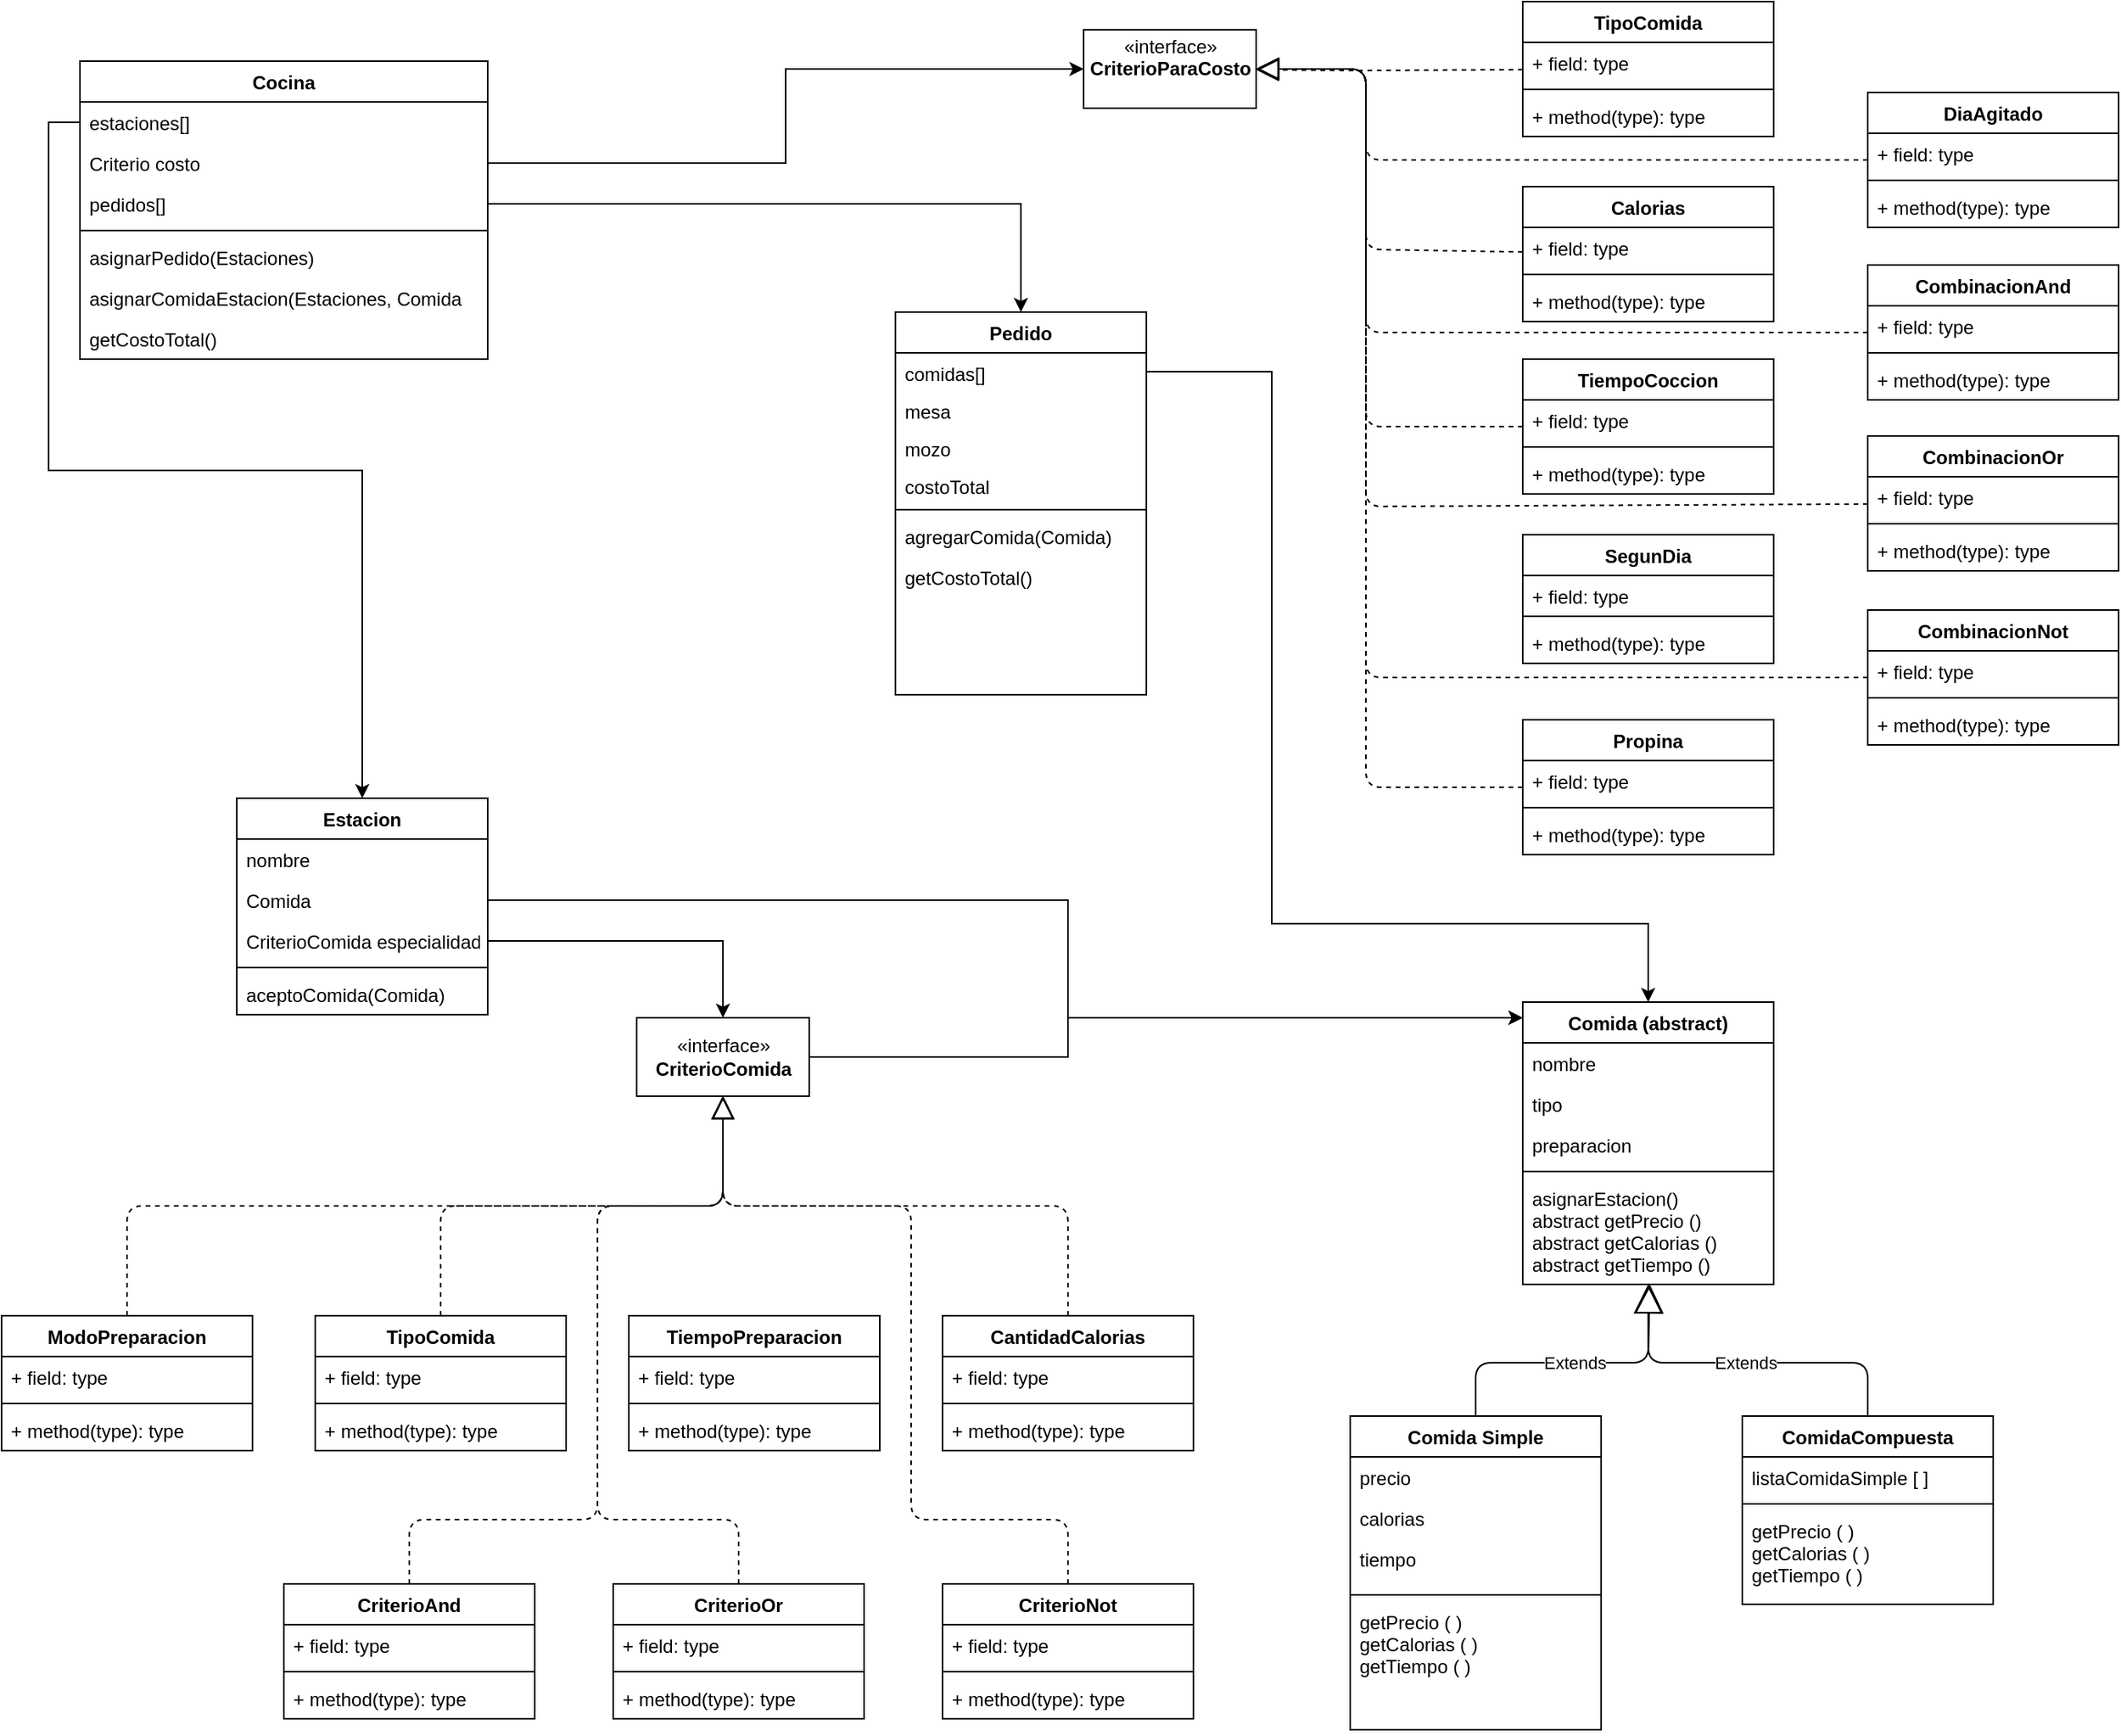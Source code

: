 <mxfile version="14.7.0" type="device"><diagram id="C5RBs43oDa-KdzZeNtuy" name="Page-1"><mxGraphModel dx="1038" dy="1793" grid="1" gridSize="10" guides="1" tooltips="1" connect="1" arrows="1" fold="1" page="1" pageScale="1" pageWidth="827" pageHeight="1169" math="0" shadow="0"><root><mxCell id="WIyWlLk6GJQsqaUBKTNV-0"/><mxCell id="WIyWlLk6GJQsqaUBKTNV-1" parent="WIyWlLk6GJQsqaUBKTNV-0"/><mxCell id="zkfFHV4jXpPFQw0GAbJ--0" value="Pedido" style="swimlane;fontStyle=1;align=center;verticalAlign=top;childLayout=stackLayout;horizontal=1;startSize=26;horizontalStack=0;resizeParent=1;resizeLast=0;collapsible=1;marginBottom=0;rounded=0;shadow=0;strokeWidth=1;" parent="WIyWlLk6GJQsqaUBKTNV-1" vertex="1"><mxGeometry x="570" y="-970" width="160" height="244" as="geometry"><mxRectangle x="230" y="140" width="160" height="26" as="alternateBounds"/></mxGeometry></mxCell><mxCell id="zkfFHV4jXpPFQw0GAbJ--2" value="comidas[]" style="text;align=left;verticalAlign=top;spacingLeft=4;spacingRight=4;overflow=hidden;rotatable=0;points=[[0,0.5],[1,0.5]];portConstraint=eastwest;rounded=0;shadow=0;html=0;" parent="zkfFHV4jXpPFQw0GAbJ--0" vertex="1"><mxGeometry y="26" width="160" height="24" as="geometry"/></mxCell><mxCell id="HptmSUEQ7QhhWqHAt7Hv-0" value="mesa" style="text;align=left;verticalAlign=top;spacingLeft=4;spacingRight=4;overflow=hidden;rotatable=0;points=[[0,0.5],[1,0.5]];portConstraint=eastwest;rounded=0;shadow=0;html=0;" parent="zkfFHV4jXpPFQw0GAbJ--0" vertex="1"><mxGeometry y="50" width="160" height="24" as="geometry"/></mxCell><mxCell id="HptmSUEQ7QhhWqHAt7Hv-1" value="mozo" style="text;align=left;verticalAlign=top;spacingLeft=4;spacingRight=4;overflow=hidden;rotatable=0;points=[[0,0.5],[1,0.5]];portConstraint=eastwest;rounded=0;shadow=0;html=0;" parent="zkfFHV4jXpPFQw0GAbJ--0" vertex="1"><mxGeometry y="74" width="160" height="24" as="geometry"/></mxCell><mxCell id="HptmSUEQ7QhhWqHAt7Hv-2" value="costoTotal" style="text;align=left;verticalAlign=top;spacingLeft=4;spacingRight=4;overflow=hidden;rotatable=0;points=[[0,0.5],[1,0.5]];portConstraint=eastwest;rounded=0;shadow=0;html=0;" parent="zkfFHV4jXpPFQw0GAbJ--0" vertex="1"><mxGeometry y="98" width="160" height="24" as="geometry"/></mxCell><mxCell id="zkfFHV4jXpPFQw0GAbJ--4" value="" style="line;html=1;strokeWidth=1;align=left;verticalAlign=middle;spacingTop=-1;spacingLeft=3;spacingRight=3;rotatable=0;labelPosition=right;points=[];portConstraint=eastwest;" parent="zkfFHV4jXpPFQw0GAbJ--0" vertex="1"><mxGeometry y="122" width="160" height="8" as="geometry"/></mxCell><mxCell id="HptmSUEQ7QhhWqHAt7Hv-47" value="agregarComida(Comida)" style="text;strokeColor=none;fillColor=none;align=left;verticalAlign=top;spacingLeft=4;spacingRight=4;overflow=hidden;rotatable=0;points=[[0,0.5],[1,0.5]];portConstraint=eastwest;" parent="zkfFHV4jXpPFQw0GAbJ--0" vertex="1"><mxGeometry y="130" width="160" height="26" as="geometry"/></mxCell><mxCell id="HptmSUEQ7QhhWqHAt7Hv-48" value="getCostoTotal()" style="text;strokeColor=none;fillColor=none;align=left;verticalAlign=top;spacingLeft=4;spacingRight=4;overflow=hidden;rotatable=0;points=[[0,0.5],[1,0.5]];portConstraint=eastwest;" parent="zkfFHV4jXpPFQw0GAbJ--0" vertex="1"><mxGeometry y="156" width="160" height="26" as="geometry"/></mxCell><mxCell id="Kz-3ot_1sc9lr8RU4Sk7-1" value="Comida (abstract)" style="swimlane;fontStyle=1;align=center;verticalAlign=top;childLayout=stackLayout;horizontal=1;startSize=26;horizontalStack=0;resizeParent=1;resizeParentMax=0;resizeLast=0;collapsible=1;marginBottom=0;" parent="WIyWlLk6GJQsqaUBKTNV-1" vertex="1"><mxGeometry x="970" y="-530" width="160" height="180" as="geometry"/></mxCell><mxCell id="Kz-3ot_1sc9lr8RU4Sk7-2" value="nombre" style="text;strokeColor=none;fillColor=none;align=left;verticalAlign=top;spacingLeft=4;spacingRight=4;overflow=hidden;rotatable=0;points=[[0,0.5],[1,0.5]];portConstraint=eastwest;" parent="Kz-3ot_1sc9lr8RU4Sk7-1" vertex="1"><mxGeometry y="26" width="160" height="26" as="geometry"/></mxCell><mxCell id="Kz-3ot_1sc9lr8RU4Sk7-5" value="tipo" style="text;strokeColor=none;fillColor=none;align=left;verticalAlign=top;spacingLeft=4;spacingRight=4;overflow=hidden;rotatable=0;points=[[0,0.5],[1,0.5]];portConstraint=eastwest;" parent="Kz-3ot_1sc9lr8RU4Sk7-1" vertex="1"><mxGeometry y="52" width="160" height="26" as="geometry"/></mxCell><mxCell id="Kz-3ot_1sc9lr8RU4Sk7-6" value="preparacion" style="text;strokeColor=none;fillColor=none;align=left;verticalAlign=top;spacingLeft=4;spacingRight=4;overflow=hidden;rotatable=0;points=[[0,0.5],[1,0.5]];portConstraint=eastwest;" parent="Kz-3ot_1sc9lr8RU4Sk7-1" vertex="1"><mxGeometry y="78" width="160" height="26" as="geometry"/></mxCell><mxCell id="Kz-3ot_1sc9lr8RU4Sk7-3" value="" style="line;strokeWidth=1;fillColor=none;align=left;verticalAlign=middle;spacingTop=-1;spacingLeft=3;spacingRight=3;rotatable=0;labelPosition=right;points=[];portConstraint=eastwest;" parent="Kz-3ot_1sc9lr8RU4Sk7-1" vertex="1"><mxGeometry y="104" width="160" height="8" as="geometry"/></mxCell><mxCell id="Kz-3ot_1sc9lr8RU4Sk7-4" value="asignarEstacion()&#10;abstract getPrecio () &#10;abstract getCalorias ()&#10;abstract getTiempo ()" style="text;strokeColor=none;fillColor=none;align=left;verticalAlign=top;spacingLeft=4;spacingRight=4;overflow=hidden;rotatable=0;points=[[0,0.5],[1,0.5]];portConstraint=eastwest;" parent="Kz-3ot_1sc9lr8RU4Sk7-1" vertex="1"><mxGeometry y="112" width="160" height="68" as="geometry"/></mxCell><mxCell id="Kz-3ot_1sc9lr8RU4Sk7-20" value="Estacion" style="swimlane;fontStyle=1;align=center;verticalAlign=top;childLayout=stackLayout;horizontal=1;startSize=26;horizontalStack=0;resizeParent=1;resizeParentMax=0;resizeLast=0;collapsible=1;marginBottom=0;" parent="WIyWlLk6GJQsqaUBKTNV-1" vertex="1"><mxGeometry x="150" y="-660" width="160" height="138" as="geometry"/></mxCell><mxCell id="Kz-3ot_1sc9lr8RU4Sk7-25" value="nombre" style="text;strokeColor=none;fillColor=none;align=left;verticalAlign=top;spacingLeft=4;spacingRight=4;overflow=hidden;rotatable=0;points=[[0,0.5],[1,0.5]];portConstraint=eastwest;" parent="Kz-3ot_1sc9lr8RU4Sk7-20" vertex="1"><mxGeometry y="26" width="160" height="26" as="geometry"/></mxCell><mxCell id="HptmSUEQ7QhhWqHAt7Hv-44" value="Comida" style="text;strokeColor=none;fillColor=none;align=left;verticalAlign=top;spacingLeft=4;spacingRight=4;overflow=hidden;rotatable=0;points=[[0,0.5],[1,0.5]];portConstraint=eastwest;" parent="Kz-3ot_1sc9lr8RU4Sk7-20" vertex="1"><mxGeometry y="52" width="160" height="26" as="geometry"/></mxCell><mxCell id="Kz-3ot_1sc9lr8RU4Sk7-21" value="CriterioComida especialidad" style="text;strokeColor=none;fillColor=none;align=left;verticalAlign=top;spacingLeft=4;spacingRight=4;overflow=hidden;rotatable=0;points=[[0,0.5],[1,0.5]];portConstraint=eastwest;" parent="Kz-3ot_1sc9lr8RU4Sk7-20" vertex="1"><mxGeometry y="78" width="160" height="26" as="geometry"/></mxCell><mxCell id="Kz-3ot_1sc9lr8RU4Sk7-22" value="" style="line;strokeWidth=1;fillColor=none;align=left;verticalAlign=middle;spacingTop=-1;spacingLeft=3;spacingRight=3;rotatable=0;labelPosition=right;points=[];portConstraint=eastwest;" parent="Kz-3ot_1sc9lr8RU4Sk7-20" vertex="1"><mxGeometry y="104" width="160" height="8" as="geometry"/></mxCell><mxCell id="Kz-3ot_1sc9lr8RU4Sk7-23" value="aceptoComida(Comida)" style="text;strokeColor=none;fillColor=none;align=left;verticalAlign=top;spacingLeft=4;spacingRight=4;overflow=hidden;rotatable=0;points=[[0,0.5],[1,0.5]];portConstraint=eastwest;" parent="Kz-3ot_1sc9lr8RU4Sk7-20" vertex="1"><mxGeometry y="112" width="160" height="26" as="geometry"/></mxCell><mxCell id="9lxDhTUcRGV7ZUSp1X0i-5" value="Cocina" style="swimlane;fontStyle=1;align=center;verticalAlign=top;childLayout=stackLayout;horizontal=1;startSize=26;horizontalStack=0;resizeParent=1;resizeParentMax=0;resizeLast=0;collapsible=1;marginBottom=0;" parent="WIyWlLk6GJQsqaUBKTNV-1" vertex="1"><mxGeometry x="50" y="-1130" width="260" height="190" as="geometry"/></mxCell><mxCell id="9lxDhTUcRGV7ZUSp1X0i-6" value="estaciones[]" style="text;strokeColor=none;fillColor=none;align=left;verticalAlign=top;spacingLeft=4;spacingRight=4;overflow=hidden;rotatable=0;points=[[0,0.5],[1,0.5]];portConstraint=eastwest;" parent="9lxDhTUcRGV7ZUSp1X0i-5" vertex="1"><mxGeometry y="26" width="260" height="26" as="geometry"/></mxCell><mxCell id="HptmSUEQ7QhhWqHAt7Hv-4" value="Criterio costo" style="text;strokeColor=none;fillColor=none;align=left;verticalAlign=top;spacingLeft=4;spacingRight=4;overflow=hidden;rotatable=0;points=[[0,0.5],[1,0.5]];portConstraint=eastwest;" parent="9lxDhTUcRGV7ZUSp1X0i-5" vertex="1"><mxGeometry y="52" width="260" height="26" as="geometry"/></mxCell><mxCell id="HptmSUEQ7QhhWqHAt7Hv-3" value="pedidos[]" style="text;strokeColor=none;fillColor=none;align=left;verticalAlign=top;spacingLeft=4;spacingRight=4;overflow=hidden;rotatable=0;points=[[0,0.5],[1,0.5]];portConstraint=eastwest;" parent="9lxDhTUcRGV7ZUSp1X0i-5" vertex="1"><mxGeometry y="78" width="260" height="26" as="geometry"/></mxCell><mxCell id="9lxDhTUcRGV7ZUSp1X0i-7" value="" style="line;strokeWidth=1;fillColor=none;align=left;verticalAlign=middle;spacingTop=-1;spacingLeft=3;spacingRight=3;rotatable=0;labelPosition=right;points=[];portConstraint=eastwest;" parent="9lxDhTUcRGV7ZUSp1X0i-5" vertex="1"><mxGeometry y="104" width="260" height="8" as="geometry"/></mxCell><mxCell id="9lxDhTUcRGV7ZUSp1X0i-13" value="asignarPedido(Estaciones)" style="text;strokeColor=none;fillColor=none;align=left;verticalAlign=top;spacingLeft=4;spacingRight=4;overflow=hidden;rotatable=0;points=[[0,0.5],[1,0.5]];portConstraint=eastwest;" parent="9lxDhTUcRGV7ZUSp1X0i-5" vertex="1"><mxGeometry y="112" width="260" height="26" as="geometry"/></mxCell><mxCell id="HptmSUEQ7QhhWqHAt7Hv-49" value="asignarComidaEstacion(Estaciones, Comida" style="text;strokeColor=none;fillColor=none;align=left;verticalAlign=top;spacingLeft=4;spacingRight=4;overflow=hidden;rotatable=0;points=[[0,0.5],[1,0.5]];portConstraint=eastwest;" parent="9lxDhTUcRGV7ZUSp1X0i-5" vertex="1"><mxGeometry y="138" width="260" height="26" as="geometry"/></mxCell><mxCell id="HptmSUEQ7QhhWqHAt7Hv-50" value="getCostoTotal()" style="text;strokeColor=none;fillColor=none;align=left;verticalAlign=top;spacingLeft=4;spacingRight=4;overflow=hidden;rotatable=0;points=[[0,0.5],[1,0.5]];portConstraint=eastwest;" parent="9lxDhTUcRGV7ZUSp1X0i-5" vertex="1"><mxGeometry y="164" width="260" height="26" as="geometry"/></mxCell><mxCell id="3FcTB4RS8GhoP3CF2uxg-0" value="Comida Simple" style="swimlane;fontStyle=1;align=center;verticalAlign=top;childLayout=stackLayout;horizontal=1;startSize=26;horizontalStack=0;resizeParent=1;resizeParentMax=0;resizeLast=0;collapsible=1;marginBottom=0;" parent="WIyWlLk6GJQsqaUBKTNV-1" vertex="1"><mxGeometry x="860" y="-266" width="160" height="200" as="geometry"/></mxCell><mxCell id="Kz-3ot_1sc9lr8RU4Sk7-8" value="precio" style="text;strokeColor=none;fillColor=none;align=left;verticalAlign=top;spacingLeft=4;spacingRight=4;overflow=hidden;rotatable=0;points=[[0,0.5],[1,0.5]];portConstraint=eastwest;" parent="3FcTB4RS8GhoP3CF2uxg-0" vertex="1"><mxGeometry y="26" width="160" height="26" as="geometry"/></mxCell><mxCell id="Kz-3ot_1sc9lr8RU4Sk7-7" value="calorias" style="text;strokeColor=none;fillColor=none;align=left;verticalAlign=top;spacingLeft=4;spacingRight=4;overflow=hidden;rotatable=0;points=[[0,0.5],[1,0.5]];portConstraint=eastwest;" parent="3FcTB4RS8GhoP3CF2uxg-0" vertex="1"><mxGeometry y="52" width="160" height="26" as="geometry"/></mxCell><mxCell id="Kz-3ot_1sc9lr8RU4Sk7-9" value="tiempo" style="text;strokeColor=none;fillColor=none;align=left;verticalAlign=top;spacingLeft=4;spacingRight=4;overflow=hidden;rotatable=0;points=[[0,0.5],[1,0.5]];portConstraint=eastwest;" parent="3FcTB4RS8GhoP3CF2uxg-0" vertex="1"><mxGeometry y="78" width="160" height="32" as="geometry"/></mxCell><mxCell id="3FcTB4RS8GhoP3CF2uxg-2" value="" style="line;strokeWidth=1;fillColor=none;align=left;verticalAlign=middle;spacingTop=-1;spacingLeft=3;spacingRight=3;rotatable=0;labelPosition=right;points=[];portConstraint=eastwest;" parent="3FcTB4RS8GhoP3CF2uxg-0" vertex="1"><mxGeometry y="110" width="160" height="8" as="geometry"/></mxCell><mxCell id="3FcTB4RS8GhoP3CF2uxg-3" value="getPrecio ( )&#10;getCalorias ( )&#10;getTiempo ( )" style="text;strokeColor=none;fillColor=none;align=left;verticalAlign=top;spacingLeft=4;spacingRight=4;overflow=hidden;rotatable=0;points=[[0,0.5],[1,0.5]];portConstraint=eastwest;" parent="3FcTB4RS8GhoP3CF2uxg-0" vertex="1"><mxGeometry y="118" width="160" height="82" as="geometry"/></mxCell><mxCell id="3FcTB4RS8GhoP3CF2uxg-4" value="ComidaCompuesta" style="swimlane;fontStyle=1;align=center;verticalAlign=top;childLayout=stackLayout;horizontal=1;startSize=26;horizontalStack=0;resizeParent=1;resizeParentMax=0;resizeLast=0;collapsible=1;marginBottom=0;" parent="WIyWlLk6GJQsqaUBKTNV-1" vertex="1"><mxGeometry x="1110" y="-266" width="160" height="120" as="geometry"/></mxCell><mxCell id="3FcTB4RS8GhoP3CF2uxg-5" value="listaComidaSimple [ ]" style="text;strokeColor=none;fillColor=none;align=left;verticalAlign=top;spacingLeft=4;spacingRight=4;overflow=hidden;rotatable=0;points=[[0,0.5],[1,0.5]];portConstraint=eastwest;" parent="3FcTB4RS8GhoP3CF2uxg-4" vertex="1"><mxGeometry y="26" width="160" height="26" as="geometry"/></mxCell><mxCell id="3FcTB4RS8GhoP3CF2uxg-6" value="" style="line;strokeWidth=1;fillColor=none;align=left;verticalAlign=middle;spacingTop=-1;spacingLeft=3;spacingRight=3;rotatable=0;labelPosition=right;points=[];portConstraint=eastwest;" parent="3FcTB4RS8GhoP3CF2uxg-4" vertex="1"><mxGeometry y="52" width="160" height="8" as="geometry"/></mxCell><mxCell id="3FcTB4RS8GhoP3CF2uxg-7" value="getPrecio ( )&#10;getCalorias ( )&#10;getTiempo ( )" style="text;strokeColor=none;fillColor=none;align=left;verticalAlign=top;spacingLeft=4;spacingRight=4;overflow=hidden;rotatable=0;points=[[0,0.5],[1,0.5]];portConstraint=eastwest;" parent="3FcTB4RS8GhoP3CF2uxg-4" vertex="1"><mxGeometry y="60" width="160" height="60" as="geometry"/></mxCell><mxCell id="j0EGsxr2hQsxcs0qRqQX-0" style="edgeStyle=orthogonalEdgeStyle;rounded=0;orthogonalLoop=1;jettySize=auto;html=1;exitX=1;exitY=0.5;exitDx=0;exitDy=0;" parent="WIyWlLk6GJQsqaUBKTNV-1" source="3FcTB4RS8GhoP3CF2uxg-8" target="Kz-3ot_1sc9lr8RU4Sk7-1" edge="1"><mxGeometry relative="1" as="geometry"><Array as="points"><mxPoint x="680" y="-495"/><mxPoint x="680" y="-520"/></Array></mxGeometry></mxCell><mxCell id="3FcTB4RS8GhoP3CF2uxg-8" value="«interface»&lt;br&gt;&lt;b&gt;CriterioComida&lt;/b&gt;" style="html=1;" parent="WIyWlLk6GJQsqaUBKTNV-1" vertex="1"><mxGeometry x="405" y="-520" width="110" height="50" as="geometry"/></mxCell><mxCell id="3FcTB4RS8GhoP3CF2uxg-10" value="ModoPreparacion" style="swimlane;fontStyle=1;align=center;verticalAlign=top;childLayout=stackLayout;horizontal=1;startSize=26;horizontalStack=0;resizeParent=1;resizeParentMax=0;resizeLast=0;collapsible=1;marginBottom=0;" parent="WIyWlLk6GJQsqaUBKTNV-1" vertex="1"><mxGeometry y="-330" width="160" height="86" as="geometry"/></mxCell><mxCell id="3FcTB4RS8GhoP3CF2uxg-11" value="+ field: type" style="text;strokeColor=none;fillColor=none;align=left;verticalAlign=top;spacingLeft=4;spacingRight=4;overflow=hidden;rotatable=0;points=[[0,0.5],[1,0.5]];portConstraint=eastwest;" parent="3FcTB4RS8GhoP3CF2uxg-10" vertex="1"><mxGeometry y="26" width="160" height="26" as="geometry"/></mxCell><mxCell id="3FcTB4RS8GhoP3CF2uxg-12" value="" style="line;strokeWidth=1;fillColor=none;align=left;verticalAlign=middle;spacingTop=-1;spacingLeft=3;spacingRight=3;rotatable=0;labelPosition=right;points=[];portConstraint=eastwest;" parent="3FcTB4RS8GhoP3CF2uxg-10" vertex="1"><mxGeometry y="52" width="160" height="8" as="geometry"/></mxCell><mxCell id="3FcTB4RS8GhoP3CF2uxg-13" value="+ method(type): type" style="text;strokeColor=none;fillColor=none;align=left;verticalAlign=top;spacingLeft=4;spacingRight=4;overflow=hidden;rotatable=0;points=[[0,0.5],[1,0.5]];portConstraint=eastwest;" parent="3FcTB4RS8GhoP3CF2uxg-10" vertex="1"><mxGeometry y="60" width="160" height="26" as="geometry"/></mxCell><mxCell id="3FcTB4RS8GhoP3CF2uxg-14" value="TipoComida" style="swimlane;fontStyle=1;align=center;verticalAlign=top;childLayout=stackLayout;horizontal=1;startSize=26;horizontalStack=0;resizeParent=1;resizeParentMax=0;resizeLast=0;collapsible=1;marginBottom=0;" parent="WIyWlLk6GJQsqaUBKTNV-1" vertex="1"><mxGeometry x="200" y="-330" width="160" height="86" as="geometry"/></mxCell><mxCell id="3FcTB4RS8GhoP3CF2uxg-15" value="+ field: type" style="text;strokeColor=none;fillColor=none;align=left;verticalAlign=top;spacingLeft=4;spacingRight=4;overflow=hidden;rotatable=0;points=[[0,0.5],[1,0.5]];portConstraint=eastwest;" parent="3FcTB4RS8GhoP3CF2uxg-14" vertex="1"><mxGeometry y="26" width="160" height="26" as="geometry"/></mxCell><mxCell id="3FcTB4RS8GhoP3CF2uxg-16" value="" style="line;strokeWidth=1;fillColor=none;align=left;verticalAlign=middle;spacingTop=-1;spacingLeft=3;spacingRight=3;rotatable=0;labelPosition=right;points=[];portConstraint=eastwest;" parent="3FcTB4RS8GhoP3CF2uxg-14" vertex="1"><mxGeometry y="52" width="160" height="8" as="geometry"/></mxCell><mxCell id="3FcTB4RS8GhoP3CF2uxg-17" value="+ method(type): type" style="text;strokeColor=none;fillColor=none;align=left;verticalAlign=top;spacingLeft=4;spacingRight=4;overflow=hidden;rotatable=0;points=[[0,0.5],[1,0.5]];portConstraint=eastwest;" parent="3FcTB4RS8GhoP3CF2uxg-14" vertex="1"><mxGeometry y="60" width="160" height="26" as="geometry"/></mxCell><mxCell id="3FcTB4RS8GhoP3CF2uxg-18" value="TiempoPreparacion" style="swimlane;fontStyle=1;align=center;verticalAlign=top;childLayout=stackLayout;horizontal=1;startSize=26;horizontalStack=0;resizeParent=1;resizeParentMax=0;resizeLast=0;collapsible=1;marginBottom=0;" parent="WIyWlLk6GJQsqaUBKTNV-1" vertex="1"><mxGeometry x="400" y="-330" width="160" height="86" as="geometry"/></mxCell><mxCell id="3FcTB4RS8GhoP3CF2uxg-19" value="+ field: type" style="text;strokeColor=none;fillColor=none;align=left;verticalAlign=top;spacingLeft=4;spacingRight=4;overflow=hidden;rotatable=0;points=[[0,0.5],[1,0.5]];portConstraint=eastwest;" parent="3FcTB4RS8GhoP3CF2uxg-18" vertex="1"><mxGeometry y="26" width="160" height="26" as="geometry"/></mxCell><mxCell id="3FcTB4RS8GhoP3CF2uxg-20" value="" style="line;strokeWidth=1;fillColor=none;align=left;verticalAlign=middle;spacingTop=-1;spacingLeft=3;spacingRight=3;rotatable=0;labelPosition=right;points=[];portConstraint=eastwest;" parent="3FcTB4RS8GhoP3CF2uxg-18" vertex="1"><mxGeometry y="52" width="160" height="8" as="geometry"/></mxCell><mxCell id="3FcTB4RS8GhoP3CF2uxg-21" value="+ method(type): type" style="text;strokeColor=none;fillColor=none;align=left;verticalAlign=top;spacingLeft=4;spacingRight=4;overflow=hidden;rotatable=0;points=[[0,0.5],[1,0.5]];portConstraint=eastwest;" parent="3FcTB4RS8GhoP3CF2uxg-18" vertex="1"><mxGeometry y="60" width="160" height="26" as="geometry"/></mxCell><mxCell id="3FcTB4RS8GhoP3CF2uxg-22" value="CantidadCalorias" style="swimlane;fontStyle=1;align=center;verticalAlign=top;childLayout=stackLayout;horizontal=1;startSize=26;horizontalStack=0;resizeParent=1;resizeParentMax=0;resizeLast=0;collapsible=1;marginBottom=0;" parent="WIyWlLk6GJQsqaUBKTNV-1" vertex="1"><mxGeometry x="600" y="-330" width="160" height="86" as="geometry"/></mxCell><mxCell id="3FcTB4RS8GhoP3CF2uxg-23" value="+ field: type" style="text;strokeColor=none;fillColor=none;align=left;verticalAlign=top;spacingLeft=4;spacingRight=4;overflow=hidden;rotatable=0;points=[[0,0.5],[1,0.5]];portConstraint=eastwest;" parent="3FcTB4RS8GhoP3CF2uxg-22" vertex="1"><mxGeometry y="26" width="160" height="26" as="geometry"/></mxCell><mxCell id="3FcTB4RS8GhoP3CF2uxg-24" value="" style="line;strokeWidth=1;fillColor=none;align=left;verticalAlign=middle;spacingTop=-1;spacingLeft=3;spacingRight=3;rotatable=0;labelPosition=right;points=[];portConstraint=eastwest;" parent="3FcTB4RS8GhoP3CF2uxg-22" vertex="1"><mxGeometry y="52" width="160" height="8" as="geometry"/></mxCell><mxCell id="3FcTB4RS8GhoP3CF2uxg-25" value="+ method(type): type" style="text;strokeColor=none;fillColor=none;align=left;verticalAlign=top;spacingLeft=4;spacingRight=4;overflow=hidden;rotatable=0;points=[[0,0.5],[1,0.5]];portConstraint=eastwest;" parent="3FcTB4RS8GhoP3CF2uxg-22" vertex="1"><mxGeometry y="60" width="160" height="26" as="geometry"/></mxCell><mxCell id="3FcTB4RS8GhoP3CF2uxg-26" value="CriterioAnd" style="swimlane;fontStyle=1;align=center;verticalAlign=top;childLayout=stackLayout;horizontal=1;startSize=26;horizontalStack=0;resizeParent=1;resizeParentMax=0;resizeLast=0;collapsible=1;marginBottom=0;" parent="WIyWlLk6GJQsqaUBKTNV-1" vertex="1"><mxGeometry x="180" y="-159" width="160" height="86" as="geometry"/></mxCell><mxCell id="3FcTB4RS8GhoP3CF2uxg-27" value="+ field: type" style="text;strokeColor=none;fillColor=none;align=left;verticalAlign=top;spacingLeft=4;spacingRight=4;overflow=hidden;rotatable=0;points=[[0,0.5],[1,0.5]];portConstraint=eastwest;" parent="3FcTB4RS8GhoP3CF2uxg-26" vertex="1"><mxGeometry y="26" width="160" height="26" as="geometry"/></mxCell><mxCell id="3FcTB4RS8GhoP3CF2uxg-28" value="" style="line;strokeWidth=1;fillColor=none;align=left;verticalAlign=middle;spacingTop=-1;spacingLeft=3;spacingRight=3;rotatable=0;labelPosition=right;points=[];portConstraint=eastwest;" parent="3FcTB4RS8GhoP3CF2uxg-26" vertex="1"><mxGeometry y="52" width="160" height="8" as="geometry"/></mxCell><mxCell id="3FcTB4RS8GhoP3CF2uxg-29" value="+ method(type): type" style="text;strokeColor=none;fillColor=none;align=left;verticalAlign=top;spacingLeft=4;spacingRight=4;overflow=hidden;rotatable=0;points=[[0,0.5],[1,0.5]];portConstraint=eastwest;" parent="3FcTB4RS8GhoP3CF2uxg-26" vertex="1"><mxGeometry y="60" width="160" height="26" as="geometry"/></mxCell><mxCell id="3FcTB4RS8GhoP3CF2uxg-30" value="CriterioOr" style="swimlane;fontStyle=1;align=center;verticalAlign=top;childLayout=stackLayout;horizontal=1;startSize=26;horizontalStack=0;resizeParent=1;resizeParentMax=0;resizeLast=0;collapsible=1;marginBottom=0;" parent="WIyWlLk6GJQsqaUBKTNV-1" vertex="1"><mxGeometry x="390" y="-159" width="160" height="86" as="geometry"/></mxCell><mxCell id="3FcTB4RS8GhoP3CF2uxg-31" value="+ field: type" style="text;strokeColor=none;fillColor=none;align=left;verticalAlign=top;spacingLeft=4;spacingRight=4;overflow=hidden;rotatable=0;points=[[0,0.5],[1,0.5]];portConstraint=eastwest;" parent="3FcTB4RS8GhoP3CF2uxg-30" vertex="1"><mxGeometry y="26" width="160" height="26" as="geometry"/></mxCell><mxCell id="3FcTB4RS8GhoP3CF2uxg-32" value="" style="line;strokeWidth=1;fillColor=none;align=left;verticalAlign=middle;spacingTop=-1;spacingLeft=3;spacingRight=3;rotatable=0;labelPosition=right;points=[];portConstraint=eastwest;" parent="3FcTB4RS8GhoP3CF2uxg-30" vertex="1"><mxGeometry y="52" width="160" height="8" as="geometry"/></mxCell><mxCell id="3FcTB4RS8GhoP3CF2uxg-33" value="+ method(type): type" style="text;strokeColor=none;fillColor=none;align=left;verticalAlign=top;spacingLeft=4;spacingRight=4;overflow=hidden;rotatable=0;points=[[0,0.5],[1,0.5]];portConstraint=eastwest;" parent="3FcTB4RS8GhoP3CF2uxg-30" vertex="1"><mxGeometry y="60" width="160" height="26" as="geometry"/></mxCell><mxCell id="3FcTB4RS8GhoP3CF2uxg-34" value="CriterioNot" style="swimlane;fontStyle=1;align=center;verticalAlign=top;childLayout=stackLayout;horizontal=1;startSize=26;horizontalStack=0;resizeParent=1;resizeParentMax=0;resizeLast=0;collapsible=1;marginBottom=0;" parent="WIyWlLk6GJQsqaUBKTNV-1" vertex="1"><mxGeometry x="600" y="-159" width="160" height="86" as="geometry"/></mxCell><mxCell id="3FcTB4RS8GhoP3CF2uxg-35" value="+ field: type" style="text;strokeColor=none;fillColor=none;align=left;verticalAlign=top;spacingLeft=4;spacingRight=4;overflow=hidden;rotatable=0;points=[[0,0.5],[1,0.5]];portConstraint=eastwest;" parent="3FcTB4RS8GhoP3CF2uxg-34" vertex="1"><mxGeometry y="26" width="160" height="26" as="geometry"/></mxCell><mxCell id="3FcTB4RS8GhoP3CF2uxg-36" value="" style="line;strokeWidth=1;fillColor=none;align=left;verticalAlign=middle;spacingTop=-1;spacingLeft=3;spacingRight=3;rotatable=0;labelPosition=right;points=[];portConstraint=eastwest;" parent="3FcTB4RS8GhoP3CF2uxg-34" vertex="1"><mxGeometry y="52" width="160" height="8" as="geometry"/></mxCell><mxCell id="3FcTB4RS8GhoP3CF2uxg-37" value="+ method(type): type" style="text;strokeColor=none;fillColor=none;align=left;verticalAlign=top;spacingLeft=4;spacingRight=4;overflow=hidden;rotatable=0;points=[[0,0.5],[1,0.5]];portConstraint=eastwest;" parent="3FcTB4RS8GhoP3CF2uxg-34" vertex="1"><mxGeometry y="60" width="160" height="26" as="geometry"/></mxCell><mxCell id="3FcTB4RS8GhoP3CF2uxg-51" value="«interface»&lt;br&gt;&lt;b&gt;CriterioParaCosto&lt;br&gt;&lt;br&gt;&lt;/b&gt;" style="html=1;" parent="WIyWlLk6GJQsqaUBKTNV-1" vertex="1"><mxGeometry x="690" y="-1150" width="110" height="50" as="geometry"/></mxCell><mxCell id="3FcTB4RS8GhoP3CF2uxg-52" value="TipoComida" style="swimlane;fontStyle=1;align=center;verticalAlign=top;childLayout=stackLayout;horizontal=1;startSize=26;horizontalStack=0;resizeParent=1;resizeParentMax=0;resizeLast=0;collapsible=1;marginBottom=0;" parent="WIyWlLk6GJQsqaUBKTNV-1" vertex="1"><mxGeometry x="970" y="-1168" width="160" height="86" as="geometry"/></mxCell><mxCell id="3FcTB4RS8GhoP3CF2uxg-53" value="+ field: type" style="text;strokeColor=none;fillColor=none;align=left;verticalAlign=top;spacingLeft=4;spacingRight=4;overflow=hidden;rotatable=0;points=[[0,0.5],[1,0.5]];portConstraint=eastwest;" parent="3FcTB4RS8GhoP3CF2uxg-52" vertex="1"><mxGeometry y="26" width="160" height="26" as="geometry"/></mxCell><mxCell id="3FcTB4RS8GhoP3CF2uxg-54" value="" style="line;strokeWidth=1;fillColor=none;align=left;verticalAlign=middle;spacingTop=-1;spacingLeft=3;spacingRight=3;rotatable=0;labelPosition=right;points=[];portConstraint=eastwest;" parent="3FcTB4RS8GhoP3CF2uxg-52" vertex="1"><mxGeometry y="52" width="160" height="8" as="geometry"/></mxCell><mxCell id="3FcTB4RS8GhoP3CF2uxg-55" value="+ method(type): type" style="text;strokeColor=none;fillColor=none;align=left;verticalAlign=top;spacingLeft=4;spacingRight=4;overflow=hidden;rotatable=0;points=[[0,0.5],[1,0.5]];portConstraint=eastwest;" parent="3FcTB4RS8GhoP3CF2uxg-52" vertex="1"><mxGeometry y="60" width="160" height="26" as="geometry"/></mxCell><mxCell id="3FcTB4RS8GhoP3CF2uxg-56" value="Propina" style="swimlane;fontStyle=1;align=center;verticalAlign=top;childLayout=stackLayout;horizontal=1;startSize=26;horizontalStack=0;resizeParent=1;resizeParentMax=0;resizeLast=0;collapsible=1;marginBottom=0;" parent="WIyWlLk6GJQsqaUBKTNV-1" vertex="1"><mxGeometry x="970" y="-710" width="160" height="86" as="geometry"/></mxCell><mxCell id="3FcTB4RS8GhoP3CF2uxg-57" value="+ field: type" style="text;strokeColor=none;fillColor=none;align=left;verticalAlign=top;spacingLeft=4;spacingRight=4;overflow=hidden;rotatable=0;points=[[0,0.5],[1,0.5]];portConstraint=eastwest;" parent="3FcTB4RS8GhoP3CF2uxg-56" vertex="1"><mxGeometry y="26" width="160" height="26" as="geometry"/></mxCell><mxCell id="3FcTB4RS8GhoP3CF2uxg-58" value="" style="line;strokeWidth=1;fillColor=none;align=left;verticalAlign=middle;spacingTop=-1;spacingLeft=3;spacingRight=3;rotatable=0;labelPosition=right;points=[];portConstraint=eastwest;" parent="3FcTB4RS8GhoP3CF2uxg-56" vertex="1"><mxGeometry y="52" width="160" height="8" as="geometry"/></mxCell><mxCell id="3FcTB4RS8GhoP3CF2uxg-59" value="+ method(type): type" style="text;strokeColor=none;fillColor=none;align=left;verticalAlign=top;spacingLeft=4;spacingRight=4;overflow=hidden;rotatable=0;points=[[0,0.5],[1,0.5]];portConstraint=eastwest;" parent="3FcTB4RS8GhoP3CF2uxg-56" vertex="1"><mxGeometry y="60" width="160" height="26" as="geometry"/></mxCell><mxCell id="3FcTB4RS8GhoP3CF2uxg-60" value="DiaAgitado" style="swimlane;fontStyle=1;align=center;verticalAlign=top;childLayout=stackLayout;horizontal=1;startSize=26;horizontalStack=0;resizeParent=1;resizeParentMax=0;resizeLast=0;collapsible=1;marginBottom=0;" parent="WIyWlLk6GJQsqaUBKTNV-1" vertex="1"><mxGeometry x="1190" y="-1110" width="160" height="86" as="geometry"/></mxCell><mxCell id="3FcTB4RS8GhoP3CF2uxg-61" value="+ field: type" style="text;strokeColor=none;fillColor=none;align=left;verticalAlign=top;spacingLeft=4;spacingRight=4;overflow=hidden;rotatable=0;points=[[0,0.5],[1,0.5]];portConstraint=eastwest;" parent="3FcTB4RS8GhoP3CF2uxg-60" vertex="1"><mxGeometry y="26" width="160" height="26" as="geometry"/></mxCell><mxCell id="3FcTB4RS8GhoP3CF2uxg-62" value="" style="line;strokeWidth=1;fillColor=none;align=left;verticalAlign=middle;spacingTop=-1;spacingLeft=3;spacingRight=3;rotatable=0;labelPosition=right;points=[];portConstraint=eastwest;" parent="3FcTB4RS8GhoP3CF2uxg-60" vertex="1"><mxGeometry y="52" width="160" height="8" as="geometry"/></mxCell><mxCell id="3FcTB4RS8GhoP3CF2uxg-63" value="+ method(type): type" style="text;strokeColor=none;fillColor=none;align=left;verticalAlign=top;spacingLeft=4;spacingRight=4;overflow=hidden;rotatable=0;points=[[0,0.5],[1,0.5]];portConstraint=eastwest;" parent="3FcTB4RS8GhoP3CF2uxg-60" vertex="1"><mxGeometry y="60" width="160" height="26" as="geometry"/></mxCell><mxCell id="3FcTB4RS8GhoP3CF2uxg-64" value="SegunDia" style="swimlane;fontStyle=1;align=center;verticalAlign=top;childLayout=stackLayout;horizontal=1;startSize=26;horizontalStack=0;resizeParent=1;resizeParentMax=0;resizeLast=0;collapsible=1;marginBottom=0;" parent="WIyWlLk6GJQsqaUBKTNV-1" vertex="1"><mxGeometry x="970" y="-828" width="160" height="82" as="geometry"/></mxCell><mxCell id="3FcTB4RS8GhoP3CF2uxg-65" value="+ field: type" style="text;strokeColor=none;fillColor=none;align=left;verticalAlign=top;spacingLeft=4;spacingRight=4;overflow=hidden;rotatable=0;points=[[0,0.5],[1,0.5]];portConstraint=eastwest;" parent="3FcTB4RS8GhoP3CF2uxg-64" vertex="1"><mxGeometry y="26" width="160" height="22" as="geometry"/></mxCell><mxCell id="3FcTB4RS8GhoP3CF2uxg-66" value="" style="line;strokeWidth=1;fillColor=none;align=left;verticalAlign=middle;spacingTop=-1;spacingLeft=3;spacingRight=3;rotatable=0;labelPosition=right;points=[];portConstraint=eastwest;" parent="3FcTB4RS8GhoP3CF2uxg-64" vertex="1"><mxGeometry y="48" width="160" height="8" as="geometry"/></mxCell><mxCell id="3FcTB4RS8GhoP3CF2uxg-67" value="+ method(type): type" style="text;strokeColor=none;fillColor=none;align=left;verticalAlign=top;spacingLeft=4;spacingRight=4;overflow=hidden;rotatable=0;points=[[0,0.5],[1,0.5]];portConstraint=eastwest;" parent="3FcTB4RS8GhoP3CF2uxg-64" vertex="1"><mxGeometry y="56" width="160" height="26" as="geometry"/></mxCell><mxCell id="3FcTB4RS8GhoP3CF2uxg-68" value="TiempoCoccion" style="swimlane;fontStyle=1;align=center;verticalAlign=top;childLayout=stackLayout;horizontal=1;startSize=26;horizontalStack=0;resizeParent=1;resizeParentMax=0;resizeLast=0;collapsible=1;marginBottom=0;" parent="WIyWlLk6GJQsqaUBKTNV-1" vertex="1"><mxGeometry x="970" y="-940" width="160" height="86" as="geometry"/></mxCell><mxCell id="3FcTB4RS8GhoP3CF2uxg-69" value="+ field: type" style="text;strokeColor=none;fillColor=none;align=left;verticalAlign=top;spacingLeft=4;spacingRight=4;overflow=hidden;rotatable=0;points=[[0,0.5],[1,0.5]];portConstraint=eastwest;" parent="3FcTB4RS8GhoP3CF2uxg-68" vertex="1"><mxGeometry y="26" width="160" height="26" as="geometry"/></mxCell><mxCell id="3FcTB4RS8GhoP3CF2uxg-70" value="" style="line;strokeWidth=1;fillColor=none;align=left;verticalAlign=middle;spacingTop=-1;spacingLeft=3;spacingRight=3;rotatable=0;labelPosition=right;points=[];portConstraint=eastwest;" parent="3FcTB4RS8GhoP3CF2uxg-68" vertex="1"><mxGeometry y="52" width="160" height="8" as="geometry"/></mxCell><mxCell id="3FcTB4RS8GhoP3CF2uxg-71" value="+ method(type): type" style="text;strokeColor=none;fillColor=none;align=left;verticalAlign=top;spacingLeft=4;spacingRight=4;overflow=hidden;rotatable=0;points=[[0,0.5],[1,0.5]];portConstraint=eastwest;" parent="3FcTB4RS8GhoP3CF2uxg-68" vertex="1"><mxGeometry y="60" width="160" height="26" as="geometry"/></mxCell><mxCell id="3FcTB4RS8GhoP3CF2uxg-72" value="Calorias" style="swimlane;fontStyle=1;align=center;verticalAlign=top;childLayout=stackLayout;horizontal=1;startSize=26;horizontalStack=0;resizeParent=1;resizeParentMax=0;resizeLast=0;collapsible=1;marginBottom=0;" parent="WIyWlLk6GJQsqaUBKTNV-1" vertex="1"><mxGeometry x="970" y="-1050" width="160" height="86" as="geometry"/></mxCell><mxCell id="3FcTB4RS8GhoP3CF2uxg-73" value="+ field: type" style="text;strokeColor=none;fillColor=none;align=left;verticalAlign=top;spacingLeft=4;spacingRight=4;overflow=hidden;rotatable=0;points=[[0,0.5],[1,0.5]];portConstraint=eastwest;" parent="3FcTB4RS8GhoP3CF2uxg-72" vertex="1"><mxGeometry y="26" width="160" height="26" as="geometry"/></mxCell><mxCell id="3FcTB4RS8GhoP3CF2uxg-74" value="" style="line;strokeWidth=1;fillColor=none;align=left;verticalAlign=middle;spacingTop=-1;spacingLeft=3;spacingRight=3;rotatable=0;labelPosition=right;points=[];portConstraint=eastwest;" parent="3FcTB4RS8GhoP3CF2uxg-72" vertex="1"><mxGeometry y="52" width="160" height="8" as="geometry"/></mxCell><mxCell id="3FcTB4RS8GhoP3CF2uxg-75" value="+ method(type): type" style="text;strokeColor=none;fillColor=none;align=left;verticalAlign=top;spacingLeft=4;spacingRight=4;overflow=hidden;rotatable=0;points=[[0,0.5],[1,0.5]];portConstraint=eastwest;" parent="3FcTB4RS8GhoP3CF2uxg-72" vertex="1"><mxGeometry y="60" width="160" height="26" as="geometry"/></mxCell><mxCell id="3FcTB4RS8GhoP3CF2uxg-76" value="CombinacionAnd" style="swimlane;fontStyle=1;align=center;verticalAlign=top;childLayout=stackLayout;horizontal=1;startSize=26;horizontalStack=0;resizeParent=1;resizeParentMax=0;resizeLast=0;collapsible=1;marginBottom=0;" parent="WIyWlLk6GJQsqaUBKTNV-1" vertex="1"><mxGeometry x="1190" y="-1000" width="160" height="86" as="geometry"/></mxCell><mxCell id="3FcTB4RS8GhoP3CF2uxg-77" value="+ field: type" style="text;strokeColor=none;fillColor=none;align=left;verticalAlign=top;spacingLeft=4;spacingRight=4;overflow=hidden;rotatable=0;points=[[0,0.5],[1,0.5]];portConstraint=eastwest;" parent="3FcTB4RS8GhoP3CF2uxg-76" vertex="1"><mxGeometry y="26" width="160" height="26" as="geometry"/></mxCell><mxCell id="3FcTB4RS8GhoP3CF2uxg-78" value="" style="line;strokeWidth=1;fillColor=none;align=left;verticalAlign=middle;spacingTop=-1;spacingLeft=3;spacingRight=3;rotatable=0;labelPosition=right;points=[];portConstraint=eastwest;" parent="3FcTB4RS8GhoP3CF2uxg-76" vertex="1"><mxGeometry y="52" width="160" height="8" as="geometry"/></mxCell><mxCell id="3FcTB4RS8GhoP3CF2uxg-79" value="+ method(type): type" style="text;strokeColor=none;fillColor=none;align=left;verticalAlign=top;spacingLeft=4;spacingRight=4;overflow=hidden;rotatable=0;points=[[0,0.5],[1,0.5]];portConstraint=eastwest;" parent="3FcTB4RS8GhoP3CF2uxg-76" vertex="1"><mxGeometry y="60" width="160" height="26" as="geometry"/></mxCell><mxCell id="3FcTB4RS8GhoP3CF2uxg-80" value="CombinacionOr" style="swimlane;fontStyle=1;align=center;verticalAlign=top;childLayout=stackLayout;horizontal=1;startSize=26;horizontalStack=0;resizeParent=1;resizeParentMax=0;resizeLast=0;collapsible=1;marginBottom=0;" parent="WIyWlLk6GJQsqaUBKTNV-1" vertex="1"><mxGeometry x="1190" y="-891" width="160" height="86" as="geometry"/></mxCell><mxCell id="3FcTB4RS8GhoP3CF2uxg-81" value="+ field: type" style="text;strokeColor=none;fillColor=none;align=left;verticalAlign=top;spacingLeft=4;spacingRight=4;overflow=hidden;rotatable=0;points=[[0,0.5],[1,0.5]];portConstraint=eastwest;" parent="3FcTB4RS8GhoP3CF2uxg-80" vertex="1"><mxGeometry y="26" width="160" height="26" as="geometry"/></mxCell><mxCell id="3FcTB4RS8GhoP3CF2uxg-82" value="" style="line;strokeWidth=1;fillColor=none;align=left;verticalAlign=middle;spacingTop=-1;spacingLeft=3;spacingRight=3;rotatable=0;labelPosition=right;points=[];portConstraint=eastwest;" parent="3FcTB4RS8GhoP3CF2uxg-80" vertex="1"><mxGeometry y="52" width="160" height="8" as="geometry"/></mxCell><mxCell id="3FcTB4RS8GhoP3CF2uxg-83" value="+ method(type): type" style="text;strokeColor=none;fillColor=none;align=left;verticalAlign=top;spacingLeft=4;spacingRight=4;overflow=hidden;rotatable=0;points=[[0,0.5],[1,0.5]];portConstraint=eastwest;" parent="3FcTB4RS8GhoP3CF2uxg-80" vertex="1"><mxGeometry y="60" width="160" height="26" as="geometry"/></mxCell><mxCell id="3FcTB4RS8GhoP3CF2uxg-84" value="CombinacionNot" style="swimlane;fontStyle=1;align=center;verticalAlign=top;childLayout=stackLayout;horizontal=1;startSize=26;horizontalStack=0;resizeParent=1;resizeParentMax=0;resizeLast=0;collapsible=1;marginBottom=0;" parent="WIyWlLk6GJQsqaUBKTNV-1" vertex="1"><mxGeometry x="1190" y="-780" width="160" height="86" as="geometry"/></mxCell><mxCell id="3FcTB4RS8GhoP3CF2uxg-85" value="+ field: type" style="text;strokeColor=none;fillColor=none;align=left;verticalAlign=top;spacingLeft=4;spacingRight=4;overflow=hidden;rotatable=0;points=[[0,0.5],[1,0.5]];portConstraint=eastwest;" parent="3FcTB4RS8GhoP3CF2uxg-84" vertex="1"><mxGeometry y="26" width="160" height="26" as="geometry"/></mxCell><mxCell id="3FcTB4RS8GhoP3CF2uxg-86" value="" style="line;strokeWidth=1;fillColor=none;align=left;verticalAlign=middle;spacingTop=-1;spacingLeft=3;spacingRight=3;rotatable=0;labelPosition=right;points=[];portConstraint=eastwest;" parent="3FcTB4RS8GhoP3CF2uxg-84" vertex="1"><mxGeometry y="52" width="160" height="8" as="geometry"/></mxCell><mxCell id="3FcTB4RS8GhoP3CF2uxg-87" value="+ method(type): type" style="text;strokeColor=none;fillColor=none;align=left;verticalAlign=top;spacingLeft=4;spacingRight=4;overflow=hidden;rotatable=0;points=[[0,0.5],[1,0.5]];portConstraint=eastwest;" parent="3FcTB4RS8GhoP3CF2uxg-84" vertex="1"><mxGeometry y="60" width="160" height="26" as="geometry"/></mxCell><mxCell id="HptmSUEQ7QhhWqHAt7Hv-5" style="edgeStyle=orthogonalEdgeStyle;rounded=0;orthogonalLoop=1;jettySize=auto;html=1;" parent="WIyWlLk6GJQsqaUBKTNV-1" source="HptmSUEQ7QhhWqHAt7Hv-3" target="zkfFHV4jXpPFQw0GAbJ--0" edge="1"><mxGeometry relative="1" as="geometry"/></mxCell><mxCell id="HptmSUEQ7QhhWqHAt7Hv-7" style="edgeStyle=orthogonalEdgeStyle;rounded=0;orthogonalLoop=1;jettySize=auto;html=1;entryX=0;entryY=0.5;entryDx=0;entryDy=0;" parent="WIyWlLk6GJQsqaUBKTNV-1" source="HptmSUEQ7QhhWqHAt7Hv-4" target="3FcTB4RS8GhoP3CF2uxg-51" edge="1"><mxGeometry relative="1" as="geometry"/></mxCell><mxCell id="HptmSUEQ7QhhWqHAt7Hv-14" style="edgeStyle=orthogonalEdgeStyle;rounded=0;orthogonalLoop=1;jettySize=auto;html=1;" parent="WIyWlLk6GJQsqaUBKTNV-1" source="9lxDhTUcRGV7ZUSp1X0i-6" target="Kz-3ot_1sc9lr8RU4Sk7-20" edge="1"><mxGeometry relative="1" as="geometry"><Array as="points"><mxPoint x="30" y="-1091"/><mxPoint x="30" y="-869"/><mxPoint x="230" y="-869"/></Array></mxGeometry></mxCell><mxCell id="HptmSUEQ7QhhWqHAt7Hv-16" value="Extends" style="endArrow=block;endSize=16;endFill=0;html=1;exitX=0.5;exitY=0;exitDx=0;exitDy=0;" parent="WIyWlLk6GJQsqaUBKTNV-1" source="3FcTB4RS8GhoP3CF2uxg-0" edge="1"><mxGeometry width="160" relative="1" as="geometry"><mxPoint x="760" y="-170" as="sourcePoint"/><mxPoint x="1051" y="-350" as="targetPoint"/><Array as="points"><mxPoint x="940" y="-300"/><mxPoint x="1050" y="-300"/></Array></mxGeometry></mxCell><mxCell id="HptmSUEQ7QhhWqHAt7Hv-18" style="edgeStyle=orthogonalEdgeStyle;rounded=0;orthogonalLoop=1;jettySize=auto;html=1;entryX=0.5;entryY=0;entryDx=0;entryDy=0;" parent="WIyWlLk6GJQsqaUBKTNV-1" source="zkfFHV4jXpPFQw0GAbJ--2" target="Kz-3ot_1sc9lr8RU4Sk7-1" edge="1"><mxGeometry relative="1" as="geometry"><Array as="points"><mxPoint x="810" y="-932"/><mxPoint x="810" y="-580"/><mxPoint x="1050" y="-580"/></Array></mxGeometry></mxCell><mxCell id="HptmSUEQ7QhhWqHAt7Hv-22" value="Extends" style="endArrow=block;endSize=16;endFill=0;html=1;exitX=0.5;exitY=0;exitDx=0;exitDy=0;" parent="WIyWlLk6GJQsqaUBKTNV-1" source="3FcTB4RS8GhoP3CF2uxg-4" edge="1"><mxGeometry width="160" relative="1" as="geometry"><mxPoint x="760" y="-160" as="sourcePoint"/><mxPoint x="1050" y="-350" as="targetPoint"/><Array as="points"><mxPoint x="1190" y="-300"/><mxPoint x="1050" y="-300"/></Array></mxGeometry></mxCell><mxCell id="HptmSUEQ7QhhWqHAt7Hv-27" value="" style="endArrow=block;dashed=1;endFill=0;endSize=12;html=1;" parent="WIyWlLk6GJQsqaUBKTNV-1" source="3FcTB4RS8GhoP3CF2uxg-10" target="3FcTB4RS8GhoP3CF2uxg-8" edge="1"><mxGeometry width="160" relative="1" as="geometry"><mxPoint x="490" y="-150" as="sourcePoint"/><mxPoint x="650" y="-150" as="targetPoint"/><Array as="points"><mxPoint x="80" y="-400"/><mxPoint x="460" y="-400"/></Array></mxGeometry></mxCell><mxCell id="HptmSUEQ7QhhWqHAt7Hv-28" value="" style="endArrow=block;dashed=1;endFill=0;endSize=12;html=1;" parent="WIyWlLk6GJQsqaUBKTNV-1" source="3FcTB4RS8GhoP3CF2uxg-14" target="3FcTB4RS8GhoP3CF2uxg-8" edge="1"><mxGeometry width="160" relative="1" as="geometry"><mxPoint x="490" y="-150" as="sourcePoint"/><mxPoint x="650" y="-150" as="targetPoint"/><Array as="points"><mxPoint x="280" y="-400"/><mxPoint x="460" y="-400"/></Array></mxGeometry></mxCell><mxCell id="HptmSUEQ7QhhWqHAt7Hv-29" value="" style="endArrow=block;dashed=1;endFill=0;endSize=12;html=1;" parent="WIyWlLk6GJQsqaUBKTNV-1" source="3FcTB4RS8GhoP3CF2uxg-26" target="3FcTB4RS8GhoP3CF2uxg-8" edge="1"><mxGeometry width="160" relative="1" as="geometry"><mxPoint x="490" y="-150" as="sourcePoint"/><mxPoint x="650" y="-150" as="targetPoint"/><Array as="points"><mxPoint x="260" y="-200"/><mxPoint x="380" y="-200"/><mxPoint x="380" y="-400"/><mxPoint x="460" y="-400"/></Array></mxGeometry></mxCell><mxCell id="HptmSUEQ7QhhWqHAt7Hv-30" value="" style="endArrow=block;dashed=1;endFill=0;endSize=12;html=1;" parent="WIyWlLk6GJQsqaUBKTNV-1" source="3FcTB4RS8GhoP3CF2uxg-30" target="3FcTB4RS8GhoP3CF2uxg-8" edge="1"><mxGeometry width="160" relative="1" as="geometry"><mxPoint x="490" y="-150" as="sourcePoint"/><mxPoint x="650" y="-150" as="targetPoint"/><Array as="points"><mxPoint x="470" y="-200"/><mxPoint x="380" y="-200"/><mxPoint x="380" y="-320"/><mxPoint x="380" y="-400"/><mxPoint x="460" y="-400"/></Array></mxGeometry></mxCell><mxCell id="HptmSUEQ7QhhWqHAt7Hv-31" value="" style="endArrow=block;dashed=1;endFill=0;endSize=12;html=1;exitX=0.5;exitY=0;exitDx=0;exitDy=0;" parent="WIyWlLk6GJQsqaUBKTNV-1" source="3FcTB4RS8GhoP3CF2uxg-22" target="3FcTB4RS8GhoP3CF2uxg-8" edge="1"><mxGeometry width="160" relative="1" as="geometry"><mxPoint x="490" y="-150" as="sourcePoint"/><mxPoint x="650" y="-150" as="targetPoint"/><Array as="points"><mxPoint x="680" y="-400"/><mxPoint x="460" y="-400"/></Array></mxGeometry></mxCell><mxCell id="HptmSUEQ7QhhWqHAt7Hv-32" value="" style="endArrow=block;dashed=1;endFill=0;endSize=12;html=1;exitX=0.5;exitY=0;exitDx=0;exitDy=0;" parent="WIyWlLk6GJQsqaUBKTNV-1" source="3FcTB4RS8GhoP3CF2uxg-34" target="3FcTB4RS8GhoP3CF2uxg-8" edge="1"><mxGeometry width="160" relative="1" as="geometry"><mxPoint x="490" y="-150" as="sourcePoint"/><mxPoint x="650" y="-150" as="targetPoint"/><Array as="points"><mxPoint x="680" y="-200"/><mxPoint x="580" y="-200"/><mxPoint x="580" y="-400"/><mxPoint x="460" y="-400"/></Array></mxGeometry></mxCell><mxCell id="HptmSUEQ7QhhWqHAt7Hv-34" value="" style="endArrow=block;dashed=1;endFill=0;endSize=12;html=1;" parent="WIyWlLk6GJQsqaUBKTNV-1" source="3FcTB4RS8GhoP3CF2uxg-60" target="3FcTB4RS8GhoP3CF2uxg-51" edge="1"><mxGeometry width="160" relative="1" as="geometry"><mxPoint x="640" y="-860" as="sourcePoint"/><mxPoint x="800" y="-860" as="targetPoint"/><Array as="points"><mxPoint x="870" y="-1067"/><mxPoint x="870" y="-1125"/></Array></mxGeometry></mxCell><mxCell id="HptmSUEQ7QhhWqHAt7Hv-35" value="" style="endArrow=block;dashed=1;endFill=0;endSize=12;html=1;" parent="WIyWlLk6GJQsqaUBKTNV-1" source="3FcTB4RS8GhoP3CF2uxg-52" target="3FcTB4RS8GhoP3CF2uxg-51" edge="1"><mxGeometry width="160" relative="1" as="geometry"><mxPoint x="640" y="-860" as="sourcePoint"/><mxPoint x="800" y="-860" as="targetPoint"/><Array as="points"><mxPoint x="860" y="-1124"/></Array></mxGeometry></mxCell><mxCell id="HptmSUEQ7QhhWqHAt7Hv-36" value="" style="endArrow=block;dashed=1;endFill=0;endSize=12;html=1;entryX=1;entryY=0.5;entryDx=0;entryDy=0;" parent="WIyWlLk6GJQsqaUBKTNV-1" source="3FcTB4RS8GhoP3CF2uxg-72" target="3FcTB4RS8GhoP3CF2uxg-51" edge="1"><mxGeometry width="160" relative="1" as="geometry"><mxPoint x="640" y="-860" as="sourcePoint"/><mxPoint x="800" y="-860" as="targetPoint"/><Array as="points"><mxPoint x="870" y="-1010"/><mxPoint x="870" y="-1125"/></Array></mxGeometry></mxCell><mxCell id="HptmSUEQ7QhhWqHAt7Hv-37" value="" style="endArrow=block;dashed=1;endFill=0;endSize=12;html=1;" parent="WIyWlLk6GJQsqaUBKTNV-1" source="3FcTB4RS8GhoP3CF2uxg-76" target="3FcTB4RS8GhoP3CF2uxg-51" edge="1"><mxGeometry width="160" relative="1" as="geometry"><mxPoint x="640" y="-860" as="sourcePoint"/><mxPoint x="800" y="-860" as="targetPoint"/><Array as="points"><mxPoint x="870" y="-957"/><mxPoint x="870" y="-1125"/></Array></mxGeometry></mxCell><mxCell id="HptmSUEQ7QhhWqHAt7Hv-38" value="" style="endArrow=block;dashed=1;endFill=0;endSize=12;html=1;" parent="WIyWlLk6GJQsqaUBKTNV-1" source="3FcTB4RS8GhoP3CF2uxg-68" target="3FcTB4RS8GhoP3CF2uxg-51" edge="1"><mxGeometry width="160" relative="1" as="geometry"><mxPoint x="640" y="-860" as="sourcePoint"/><mxPoint x="800" y="-860" as="targetPoint"/><Array as="points"><mxPoint x="870" y="-897"/><mxPoint x="870" y="-1125"/></Array></mxGeometry></mxCell><mxCell id="HptmSUEQ7QhhWqHAt7Hv-39" value="" style="endArrow=block;dashed=1;endFill=0;endSize=12;html=1;" parent="WIyWlLk6GJQsqaUBKTNV-1" source="3FcTB4RS8GhoP3CF2uxg-80" target="3FcTB4RS8GhoP3CF2uxg-51" edge="1"><mxGeometry width="160" relative="1" as="geometry"><mxPoint x="640" y="-860" as="sourcePoint"/><mxPoint x="800" y="-860" as="targetPoint"/><Array as="points"><mxPoint x="870" y="-846"/><mxPoint x="870" y="-1125"/></Array></mxGeometry></mxCell><mxCell id="HptmSUEQ7QhhWqHAt7Hv-41" value="" style="endArrow=block;dashed=1;endFill=0;endSize=12;html=1;" parent="WIyWlLk6GJQsqaUBKTNV-1" source="3FcTB4RS8GhoP3CF2uxg-56" target="3FcTB4RS8GhoP3CF2uxg-51" edge="1"><mxGeometry width="160" relative="1" as="geometry"><mxPoint x="640" y="-860" as="sourcePoint"/><mxPoint x="800" y="-860" as="targetPoint"/><Array as="points"><mxPoint x="870" y="-667"/><mxPoint x="870" y="-1125"/></Array></mxGeometry></mxCell><mxCell id="HptmSUEQ7QhhWqHAt7Hv-42" value="" style="endArrow=block;dashed=1;endFill=0;endSize=12;html=1;" parent="WIyWlLk6GJQsqaUBKTNV-1" source="3FcTB4RS8GhoP3CF2uxg-84" target="3FcTB4RS8GhoP3CF2uxg-51" edge="1"><mxGeometry width="160" relative="1" as="geometry"><mxPoint x="640" y="-860" as="sourcePoint"/><mxPoint x="800" y="-860" as="targetPoint"/><Array as="points"><mxPoint x="870" y="-737"/><mxPoint x="870" y="-1125"/></Array></mxGeometry></mxCell><mxCell id="HptmSUEQ7QhhWqHAt7Hv-45" style="edgeStyle=orthogonalEdgeStyle;rounded=0;orthogonalLoop=1;jettySize=auto;html=1;" parent="WIyWlLk6GJQsqaUBKTNV-1" source="HptmSUEQ7QhhWqHAt7Hv-44" target="Kz-3ot_1sc9lr8RU4Sk7-1" edge="1"><mxGeometry relative="1" as="geometry"><Array as="points"><mxPoint x="680" y="-595"/><mxPoint x="680" y="-520"/></Array></mxGeometry></mxCell><mxCell id="dWhSETKkXzmJ_HYoY1mX-0" style="edgeStyle=orthogonalEdgeStyle;rounded=0;orthogonalLoop=1;jettySize=auto;html=1;entryX=0.5;entryY=0;entryDx=0;entryDy=0;" edge="1" parent="WIyWlLk6GJQsqaUBKTNV-1" source="Kz-3ot_1sc9lr8RU4Sk7-21" target="3FcTB4RS8GhoP3CF2uxg-8"><mxGeometry relative="1" as="geometry"/></mxCell></root></mxGraphModel></diagram></mxfile>